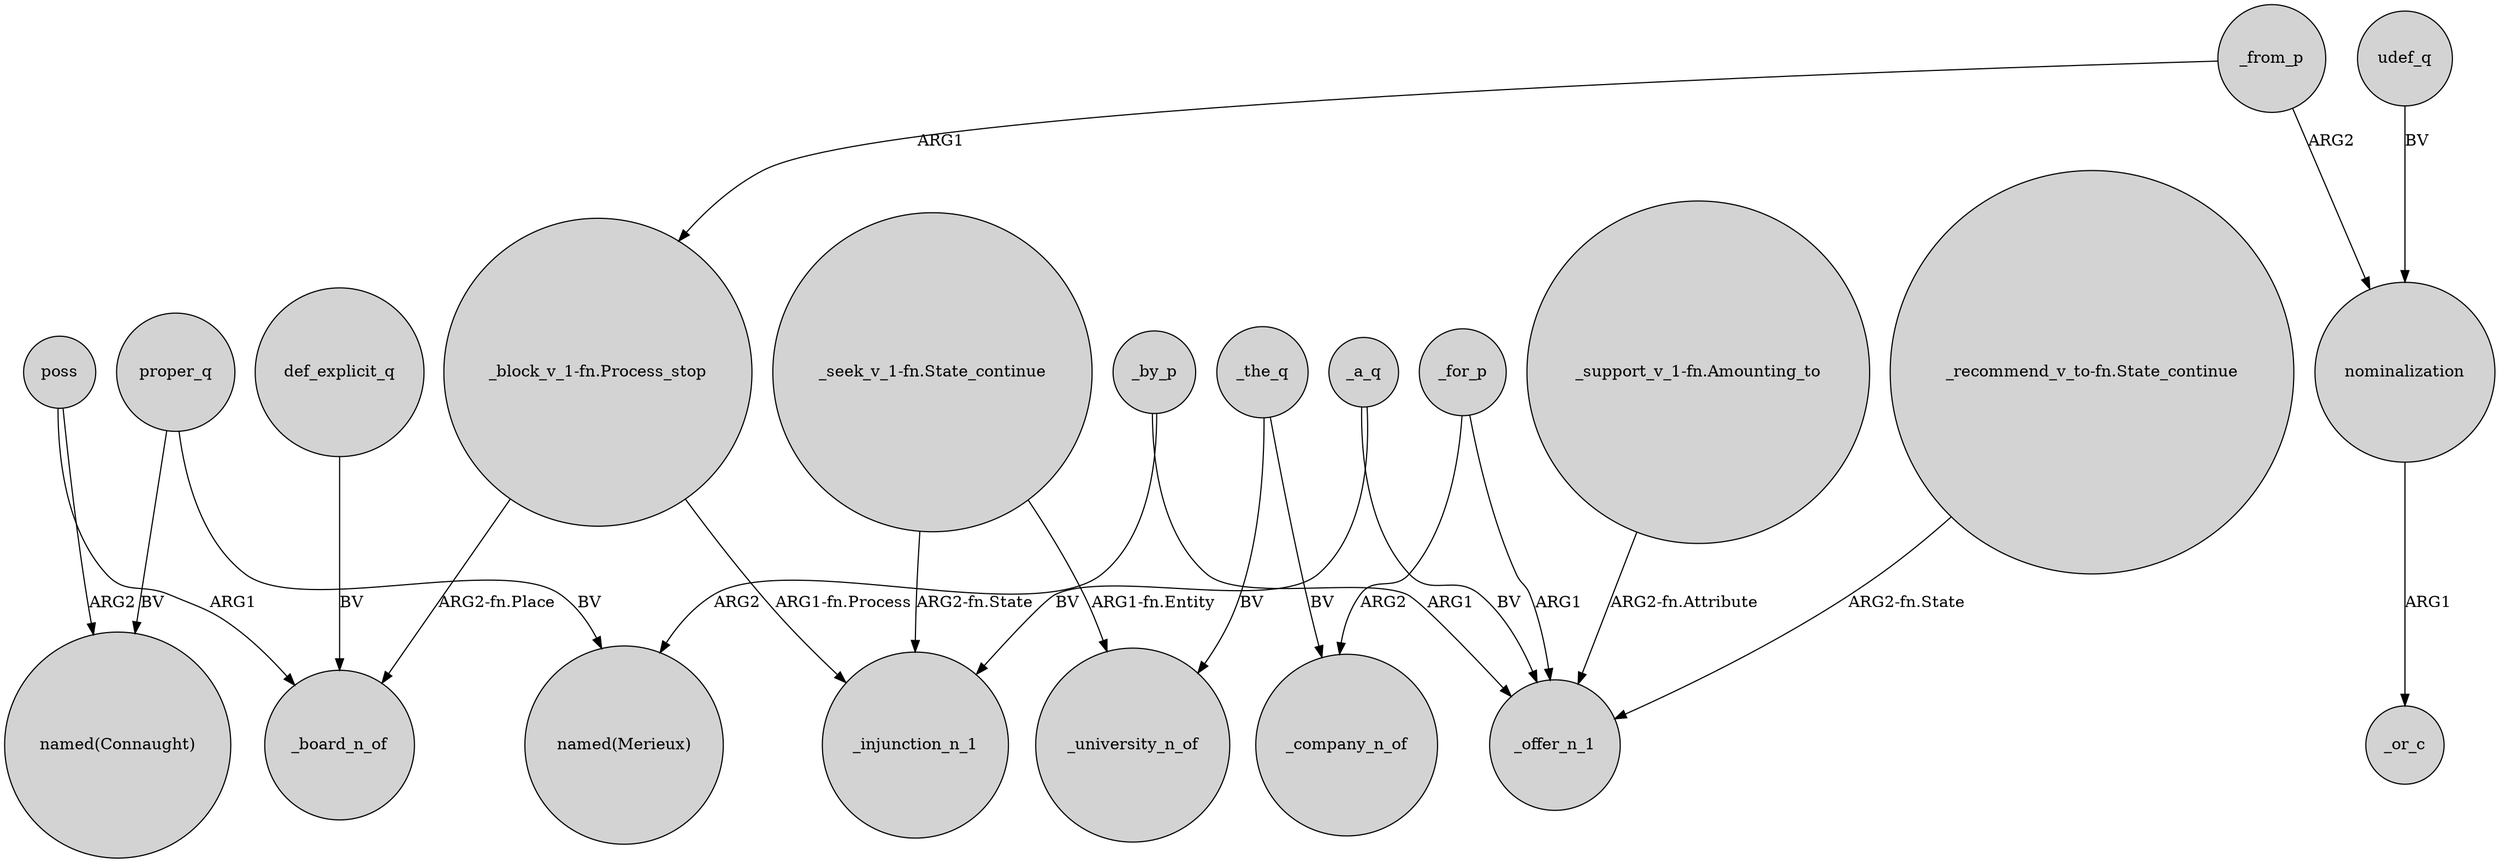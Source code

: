 digraph {
	node [shape=circle style=filled]
	_by_p -> "named(Merieux)" [label=ARG2]
	proper_q -> "named(Connaught)" [label=BV]
	def_explicit_q -> _board_n_of [label=BV]
	_for_p -> _offer_n_1 [label=ARG1]
	poss -> "named(Connaught)" [label=ARG2]
	"_support_v_1-fn.Amounting_to" -> _offer_n_1 [label="ARG2-fn.Attribute"]
	proper_q -> "named(Merieux)" [label=BV]
	udef_q -> nominalization [label=BV]
	_by_p -> _offer_n_1 [label=ARG1]
	"_block_v_1-fn.Process_stop" -> _board_n_of [label="ARG2-fn.Place"]
	"_block_v_1-fn.Process_stop" -> _injunction_n_1 [label="ARG1-fn.Process"]
	_the_q -> _university_n_of [label=BV]
	_from_p -> nominalization [label=ARG2]
	_from_p -> "_block_v_1-fn.Process_stop" [label=ARG1]
	"_seek_v_1-fn.State_continue" -> _injunction_n_1 [label="ARG2-fn.State"]
	poss -> _board_n_of [label=ARG1]
	_a_q -> _injunction_n_1 [label=BV]
	"_seek_v_1-fn.State_continue" -> _university_n_of [label="ARG1-fn.Entity"]
	_for_p -> _company_n_of [label=ARG2]
	"_recommend_v_to-fn.State_continue" -> _offer_n_1 [label="ARG2-fn.State"]
	_a_q -> _offer_n_1 [label=BV]
	_the_q -> _company_n_of [label=BV]
	nominalization -> _or_c [label=ARG1]
}
